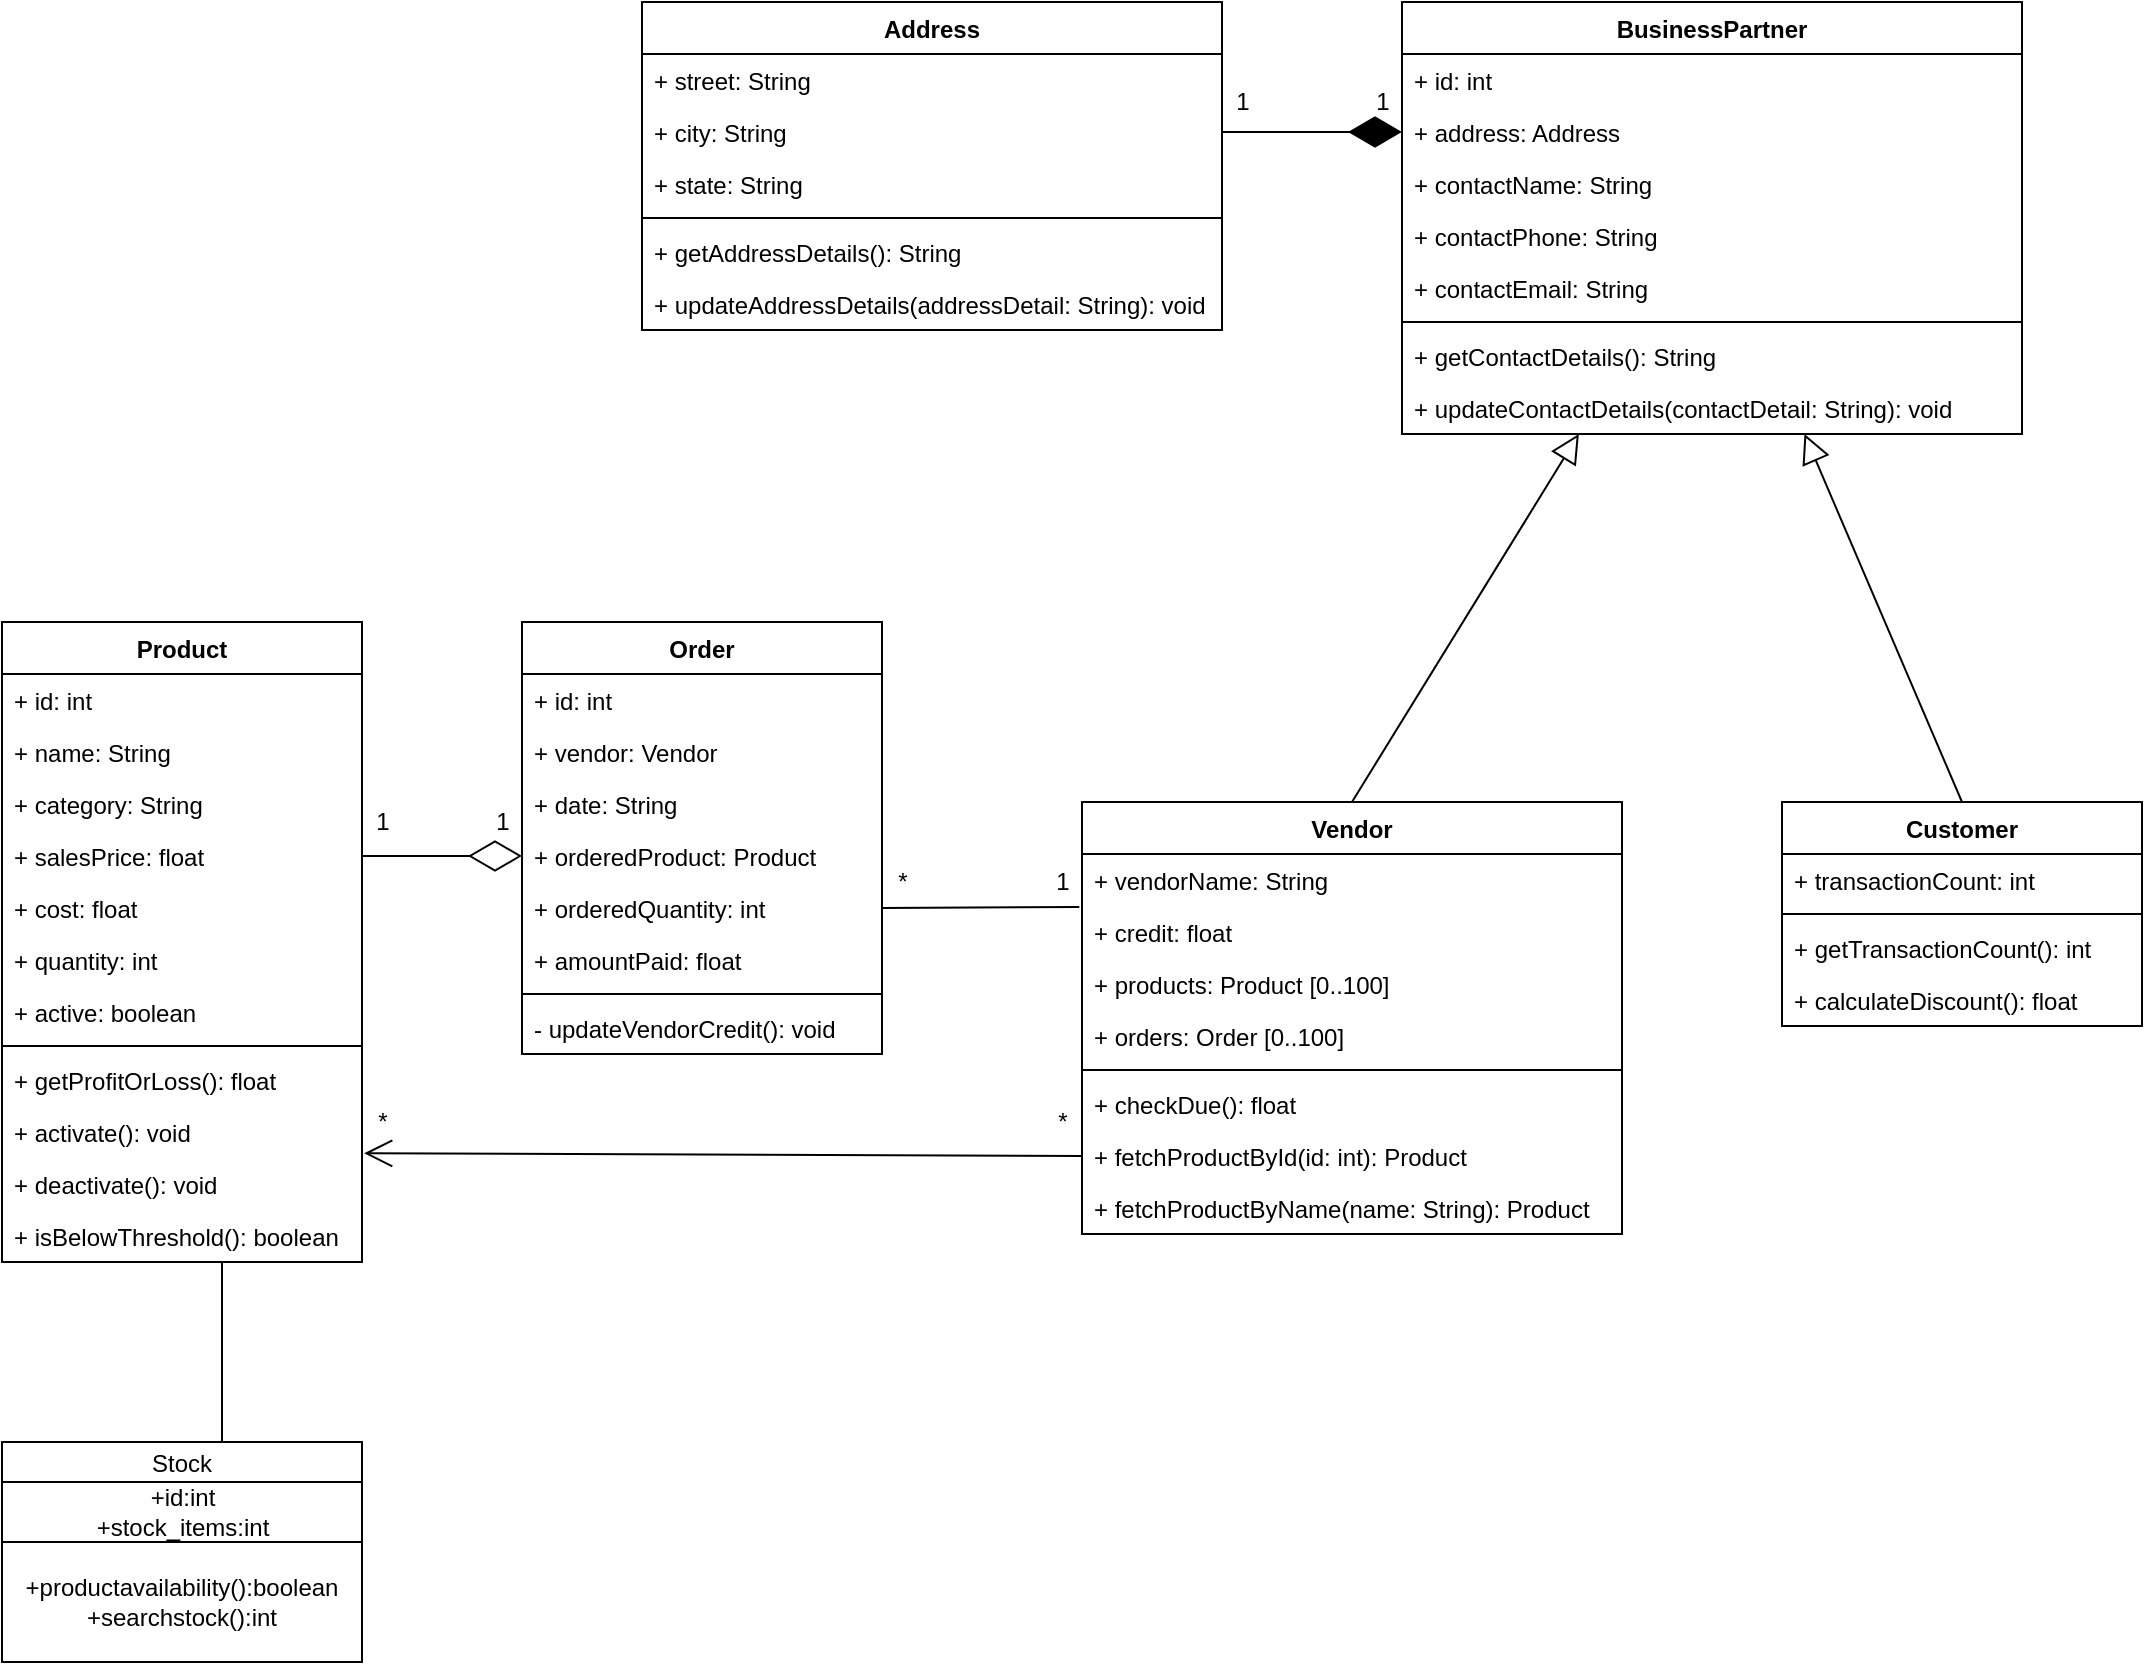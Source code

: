 <mxfile version="15.8.7" type="device"><diagram id="U531J4IuLClMhtPC4fRp" name="Page-1"><mxGraphModel dx="1221" dy="1933" grid="1" gridSize="10" guides="1" tooltips="1" connect="1" arrows="1" fold="1" page="1" pageScale="1" pageWidth="827" pageHeight="1169" math="0" shadow="0"><root><mxCell id="0"/><mxCell id="1" parent="0"/><mxCell id="fbQUe3Yp5nzjCFqMc9XD-2" value="Product" style="swimlane;fontStyle=1;align=center;verticalAlign=top;childLayout=stackLayout;horizontal=1;startSize=26;horizontalStack=0;resizeParent=1;resizeParentMax=0;resizeLast=0;collapsible=1;marginBottom=0;" parent="1" vertex="1"><mxGeometry x="110" y="30" width="180" height="320" as="geometry"><mxRectangle x="200" y="120" width="80" height="26" as="alternateBounds"/></mxGeometry></mxCell><mxCell id="fbQUe3Yp5nzjCFqMc9XD-3" value="+ id: int" style="text;strokeColor=none;fillColor=none;align=left;verticalAlign=top;spacingLeft=4;spacingRight=4;overflow=hidden;rotatable=0;points=[[0,0.5],[1,0.5]];portConstraint=eastwest;" parent="fbQUe3Yp5nzjCFqMc9XD-2" vertex="1"><mxGeometry y="26" width="180" height="26" as="geometry"/></mxCell><mxCell id="fbQUe3Yp5nzjCFqMc9XD-6" value="+ name: String" style="text;strokeColor=none;fillColor=none;align=left;verticalAlign=top;spacingLeft=4;spacingRight=4;overflow=hidden;rotatable=0;points=[[0,0.5],[1,0.5]];portConstraint=eastwest;" parent="fbQUe3Yp5nzjCFqMc9XD-2" vertex="1"><mxGeometry y="52" width="180" height="26" as="geometry"/></mxCell><mxCell id="fbQUe3Yp5nzjCFqMc9XD-7" value="+ category: String" style="text;strokeColor=none;fillColor=none;align=left;verticalAlign=top;spacingLeft=4;spacingRight=4;overflow=hidden;rotatable=0;points=[[0,0.5],[1,0.5]];portConstraint=eastwest;" parent="fbQUe3Yp5nzjCFqMc9XD-2" vertex="1"><mxGeometry y="78" width="180" height="26" as="geometry"/></mxCell><mxCell id="fbQUe3Yp5nzjCFqMc9XD-8" value="+ salesPrice: float" style="text;strokeColor=none;fillColor=none;align=left;verticalAlign=top;spacingLeft=4;spacingRight=4;overflow=hidden;rotatable=0;points=[[0,0.5],[1,0.5]];portConstraint=eastwest;" parent="fbQUe3Yp5nzjCFqMc9XD-2" vertex="1"><mxGeometry y="104" width="180" height="26" as="geometry"/></mxCell><mxCell id="fbQUe3Yp5nzjCFqMc9XD-9" value="+ cost: float" style="text;strokeColor=none;fillColor=none;align=left;verticalAlign=top;spacingLeft=4;spacingRight=4;overflow=hidden;rotatable=0;points=[[0,0.5],[1,0.5]];portConstraint=eastwest;" parent="fbQUe3Yp5nzjCFqMc9XD-2" vertex="1"><mxGeometry y="130" width="180" height="26" as="geometry"/></mxCell><mxCell id="fbQUe3Yp5nzjCFqMc9XD-10" value="+ quantity: int" style="text;strokeColor=none;fillColor=none;align=left;verticalAlign=top;spacingLeft=4;spacingRight=4;overflow=hidden;rotatable=0;points=[[0,0.5],[1,0.5]];portConstraint=eastwest;" parent="fbQUe3Yp5nzjCFqMc9XD-2" vertex="1"><mxGeometry y="156" width="180" height="26" as="geometry"/></mxCell><mxCell id="fbQUe3Yp5nzjCFqMc9XD-11" value="+ active: boolean" style="text;strokeColor=none;fillColor=none;align=left;verticalAlign=top;spacingLeft=4;spacingRight=4;overflow=hidden;rotatable=0;points=[[0,0.5],[1,0.5]];portConstraint=eastwest;" parent="fbQUe3Yp5nzjCFqMc9XD-2" vertex="1"><mxGeometry y="182" width="180" height="26" as="geometry"/></mxCell><mxCell id="fbQUe3Yp5nzjCFqMc9XD-4" value="" style="line;strokeWidth=1;fillColor=none;align=left;verticalAlign=middle;spacingTop=-1;spacingLeft=3;spacingRight=3;rotatable=0;labelPosition=right;points=[];portConstraint=eastwest;" parent="fbQUe3Yp5nzjCFqMc9XD-2" vertex="1"><mxGeometry y="208" width="180" height="8" as="geometry"/></mxCell><mxCell id="fbQUe3Yp5nzjCFqMc9XD-5" value="+ getProfitOrLoss(): float" style="text;strokeColor=none;fillColor=none;align=left;verticalAlign=top;spacingLeft=4;spacingRight=4;overflow=hidden;rotatable=0;points=[[0,0.5],[1,0.5]];portConstraint=eastwest;" parent="fbQUe3Yp5nzjCFqMc9XD-2" vertex="1"><mxGeometry y="216" width="180" height="26" as="geometry"/></mxCell><mxCell id="fbQUe3Yp5nzjCFqMc9XD-12" value="+ activate(): void" style="text;strokeColor=none;fillColor=none;align=left;verticalAlign=top;spacingLeft=4;spacingRight=4;overflow=hidden;rotatable=0;points=[[0,0.5],[1,0.5]];portConstraint=eastwest;" parent="fbQUe3Yp5nzjCFqMc9XD-2" vertex="1"><mxGeometry y="242" width="180" height="26" as="geometry"/></mxCell><mxCell id="fbQUe3Yp5nzjCFqMc9XD-13" value="+ deactivate(): void" style="text;strokeColor=none;fillColor=none;align=left;verticalAlign=top;spacingLeft=4;spacingRight=4;overflow=hidden;rotatable=0;points=[[0,0.5],[1,0.5]];portConstraint=eastwest;" parent="fbQUe3Yp5nzjCFqMc9XD-2" vertex="1"><mxGeometry y="268" width="180" height="26" as="geometry"/></mxCell><mxCell id="fbQUe3Yp5nzjCFqMc9XD-14" value="+ isBelowThreshold(): boolean" style="text;strokeColor=none;fillColor=none;align=left;verticalAlign=top;spacingLeft=4;spacingRight=4;overflow=hidden;rotatable=0;points=[[0,0.5],[1,0.5]];portConstraint=eastwest;" parent="fbQUe3Yp5nzjCFqMc9XD-2" vertex="1"><mxGeometry y="294" width="180" height="26" as="geometry"/></mxCell><mxCell id="C2fPwORqapMJ2270VnLa-13" value="" style="endArrow=open;endFill=1;endSize=12;html=1;exitX=0;exitY=0.5;exitDx=0;exitDy=0;entryX=1.006;entryY=-0.09;entryDx=0;entryDy=0;entryPerimeter=0;" parent="1" source="fbQUe3Yp5nzjCFqMc9XD-65" target="fbQUe3Yp5nzjCFqMc9XD-13" edge="1"><mxGeometry width="160" relative="1" as="geometry"><mxPoint x="360" y="390" as="sourcePoint"/><mxPoint x="272" y="297" as="targetPoint"/></mxGeometry></mxCell><mxCell id="C2fPwORqapMJ2270VnLa-14" value="" style="edgeStyle=elbowEdgeStyle;html=1;endArrow=none;elbow=vertical;exitX=1;exitY=0.5;exitDx=0;exitDy=0;entryX=-0.005;entryY=0.013;entryDx=0;entryDy=0;entryPerimeter=0;" parent="1" source="fbQUe3Yp5nzjCFqMc9XD-20" target="fbQUe3Yp5nzjCFqMc9XD-63" edge="1"><mxGeometry width="160" relative="1" as="geometry"><mxPoint x="400" y="450" as="sourcePoint"/><mxPoint x="610.0" y="159" as="targetPoint"/></mxGeometry></mxCell><mxCell id="C2fPwORqapMJ2270VnLa-15" value="1" style="text;html=1;align=center;verticalAlign=middle;resizable=0;points=[];autosize=1;" parent="1" vertex="1"><mxGeometry x="290" y="120" width="20" height="20" as="geometry"/></mxCell><mxCell id="C2fPwORqapMJ2270VnLa-16" value="1" style="text;html=1;align=center;verticalAlign=middle;resizable=0;points=[];autosize=1;" parent="1" vertex="1"><mxGeometry x="350" y="120" width="20" height="20" as="geometry"/></mxCell><mxCell id="C2fPwORqapMJ2270VnLa-17" value="*" style="text;html=1;align=center;verticalAlign=middle;resizable=0;points=[];autosize=1;" parent="1" vertex="1"><mxGeometry x="290" y="270" width="20" height="20" as="geometry"/></mxCell><mxCell id="C2fPwORqapMJ2270VnLa-18" value="*" style="text;html=1;align=center;verticalAlign=middle;resizable=0;points=[];autosize=1;" parent="1" vertex="1"><mxGeometry x="630" y="270" width="20" height="20" as="geometry"/></mxCell><mxCell id="C2fPwORqapMJ2270VnLa-19" value="*" style="text;html=1;align=center;verticalAlign=middle;resizable=0;points=[];autosize=1;" parent="1" vertex="1"><mxGeometry x="550" y="150" width="20" height="20" as="geometry"/></mxCell><mxCell id="C2fPwORqapMJ2270VnLa-20" value="1" style="text;html=1;align=center;verticalAlign=middle;resizable=0;points=[];autosize=1;" parent="1" vertex="1"><mxGeometry x="630" y="150" width="20" height="20" as="geometry"/></mxCell><mxCell id="fbQUe3Yp5nzjCFqMc9XD-28" value="Customer" style="swimlane;fontStyle=1;align=center;verticalAlign=top;childLayout=stackLayout;horizontal=1;startSize=26;horizontalStack=0;resizeParent=1;resizeParentMax=0;resizeLast=0;collapsible=1;marginBottom=0;" parent="1" vertex="1"><mxGeometry x="1000" y="120" width="180" height="112" as="geometry"><mxRectangle x="200" y="120" width="80" height="26" as="alternateBounds"/></mxGeometry></mxCell><mxCell id="fbQUe3Yp5nzjCFqMc9XD-44" value="+ transactionCount: int" style="text;strokeColor=none;fillColor=none;align=left;verticalAlign=top;spacingLeft=4;spacingRight=4;overflow=hidden;rotatable=0;points=[[0,0.5],[1,0.5]];portConstraint=eastwest;" parent="fbQUe3Yp5nzjCFqMc9XD-28" vertex="1"><mxGeometry y="26" width="180" height="26" as="geometry"/></mxCell><mxCell id="fbQUe3Yp5nzjCFqMc9XD-36" value="" style="line;strokeWidth=1;fillColor=none;align=left;verticalAlign=middle;spacingTop=-1;spacingLeft=3;spacingRight=3;rotatable=0;labelPosition=right;points=[];portConstraint=eastwest;" parent="fbQUe3Yp5nzjCFqMc9XD-28" vertex="1"><mxGeometry y="52" width="180" height="8" as="geometry"/></mxCell><mxCell id="fbQUe3Yp5nzjCFqMc9XD-45" value="+ getTransactionCount(): int" style="text;strokeColor=none;fillColor=none;align=left;verticalAlign=top;spacingLeft=4;spacingRight=4;overflow=hidden;rotatable=0;points=[[0,0.5],[1,0.5]];portConstraint=eastwest;" parent="fbQUe3Yp5nzjCFqMc9XD-28" vertex="1"><mxGeometry y="60" width="180" height="26" as="geometry"/></mxCell><mxCell id="fbQUe3Yp5nzjCFqMc9XD-46" value="+ calculateDiscount(): float" style="text;strokeColor=none;fillColor=none;align=left;verticalAlign=top;spacingLeft=4;spacingRight=4;overflow=hidden;rotatable=0;points=[[0,0.5],[1,0.5]];portConstraint=eastwest;" parent="fbQUe3Yp5nzjCFqMc9XD-28" vertex="1"><mxGeometry y="86" width="180" height="26" as="geometry"/></mxCell><mxCell id="C2fPwORqapMJ2270VnLa-21" value="BusinessPartner" style="swimlane;fontStyle=1;align=center;verticalAlign=top;childLayout=stackLayout;horizontal=1;startSize=26;horizontalStack=0;resizeParent=1;resizeParentMax=0;resizeLast=0;collapsible=1;marginBottom=0;" parent="1" vertex="1"><mxGeometry x="810" y="-280" width="310" height="216" as="geometry"><mxRectangle x="200" y="120" width="80" height="26" as="alternateBounds"/></mxGeometry></mxCell><mxCell id="C2fPwORqapMJ2270VnLa-22" value="+ id: int" style="text;strokeColor=none;fillColor=none;align=left;verticalAlign=top;spacingLeft=4;spacingRight=4;overflow=hidden;rotatable=0;points=[[0,0.5],[1,0.5]];portConstraint=eastwest;" parent="C2fPwORqapMJ2270VnLa-21" vertex="1"><mxGeometry y="26" width="310" height="26" as="geometry"/></mxCell><mxCell id="C2fPwORqapMJ2270VnLa-60" value="+ address: Address" style="text;strokeColor=none;fillColor=none;align=left;verticalAlign=top;spacingLeft=4;spacingRight=4;overflow=hidden;rotatable=0;points=[[0,0.5],[1,0.5]];portConstraint=eastwest;" parent="C2fPwORqapMJ2270VnLa-21" vertex="1"><mxGeometry y="52" width="310" height="26" as="geometry"/></mxCell><mxCell id="C2fPwORqapMJ2270VnLa-23" value="+ contactName: String" style="text;strokeColor=none;fillColor=none;align=left;verticalAlign=top;spacingLeft=4;spacingRight=4;overflow=hidden;rotatable=0;points=[[0,0.5],[1,0.5]];portConstraint=eastwest;" parent="C2fPwORqapMJ2270VnLa-21" vertex="1"><mxGeometry y="78" width="310" height="26" as="geometry"/></mxCell><mxCell id="C2fPwORqapMJ2270VnLa-24" value="+ contactPhone: String" style="text;strokeColor=none;fillColor=none;align=left;verticalAlign=top;spacingLeft=4;spacingRight=4;overflow=hidden;rotatable=0;points=[[0,0.5],[1,0.5]];portConstraint=eastwest;" parent="C2fPwORqapMJ2270VnLa-21" vertex="1"><mxGeometry y="104" width="310" height="26" as="geometry"/></mxCell><mxCell id="C2fPwORqapMJ2270VnLa-25" value="+ contactEmail: String" style="text;strokeColor=none;fillColor=none;align=left;verticalAlign=top;spacingLeft=4;spacingRight=4;overflow=hidden;rotatable=0;points=[[0,0.5],[1,0.5]];portConstraint=eastwest;" parent="C2fPwORqapMJ2270VnLa-21" vertex="1"><mxGeometry y="130" width="310" height="26" as="geometry"/></mxCell><mxCell id="C2fPwORqapMJ2270VnLa-30" value="" style="line;strokeWidth=1;fillColor=none;align=left;verticalAlign=middle;spacingTop=-1;spacingLeft=3;spacingRight=3;rotatable=0;labelPosition=right;points=[];portConstraint=eastwest;" parent="C2fPwORqapMJ2270VnLa-21" vertex="1"><mxGeometry y="156" width="310" height="8" as="geometry"/></mxCell><mxCell id="C2fPwORqapMJ2270VnLa-31" value="+ getContactDetails(): String" style="text;strokeColor=none;fillColor=none;align=left;verticalAlign=top;spacingLeft=4;spacingRight=4;overflow=hidden;rotatable=0;points=[[0,0.5],[1,0.5]];portConstraint=eastwest;" parent="C2fPwORqapMJ2270VnLa-21" vertex="1"><mxGeometry y="164" width="310" height="26" as="geometry"/></mxCell><mxCell id="C2fPwORqapMJ2270VnLa-33" value="+ updateContactDetails(contactDetail: String): void" style="text;strokeColor=none;fillColor=none;align=left;verticalAlign=top;spacingLeft=4;spacingRight=4;overflow=hidden;rotatable=0;points=[[0,0.5],[1,0.5]];portConstraint=eastwest;" parent="C2fPwORqapMJ2270VnLa-21" vertex="1"><mxGeometry y="190" width="310" height="26" as="geometry"/></mxCell><mxCell id="C2fPwORqapMJ2270VnLa-37" value="" style="edgeStyle=none;html=1;endSize=12;endArrow=block;endFill=0;exitX=0.5;exitY=0;exitDx=0;exitDy=0;" parent="1" source="fbQUe3Yp5nzjCFqMc9XD-47" target="C2fPwORqapMJ2270VnLa-21" edge="1"><mxGeometry width="160" relative="1" as="geometry"><mxPoint x="600" y="-40" as="sourcePoint"/><mxPoint x="760" y="-40" as="targetPoint"/></mxGeometry></mxCell><mxCell id="C2fPwORqapMJ2270VnLa-38" value="" style="edgeStyle=none;html=1;endSize=12;endArrow=block;endFill=0;exitX=0.5;exitY=0;exitDx=0;exitDy=0;" parent="1" source="fbQUe3Yp5nzjCFqMc9XD-28" target="C2fPwORqapMJ2270VnLa-21" edge="1"><mxGeometry width="160" relative="1" as="geometry"><mxPoint x="775" y="130" as="sourcePoint"/><mxPoint x="947.043" y="50" as="targetPoint"/></mxGeometry></mxCell><mxCell id="fbQUe3Yp5nzjCFqMc9XD-47" value="Vendor" style="swimlane;fontStyle=1;align=center;verticalAlign=top;childLayout=stackLayout;horizontal=1;startSize=26;horizontalStack=0;resizeParent=1;resizeParentMax=0;resizeLast=0;collapsible=1;marginBottom=0;" parent="1" vertex="1"><mxGeometry x="650" y="120" width="270" height="216" as="geometry"><mxRectangle x="200" y="120" width="80" height="26" as="alternateBounds"/></mxGeometry></mxCell><mxCell id="fbQUe3Yp5nzjCFqMc9XD-55" value="+ vendorName: String" style="text;strokeColor=none;fillColor=none;align=left;verticalAlign=top;spacingLeft=4;spacingRight=4;overflow=hidden;rotatable=0;points=[[0,0.5],[1,0.5]];portConstraint=eastwest;" parent="fbQUe3Yp5nzjCFqMc9XD-47" vertex="1"><mxGeometry y="26" width="270" height="26" as="geometry"/></mxCell><mxCell id="fbQUe3Yp5nzjCFqMc9XD-63" value="+ credit: float" style="text;strokeColor=none;fillColor=none;align=left;verticalAlign=top;spacingLeft=4;spacingRight=4;overflow=hidden;rotatable=0;points=[[0,0.5],[1,0.5]];portConstraint=eastwest;" parent="fbQUe3Yp5nzjCFqMc9XD-47" vertex="1"><mxGeometry y="52" width="270" height="26" as="geometry"/></mxCell><mxCell id="fbQUe3Yp5nzjCFqMc9XD-64" value="+ products: Product [0..100]" style="text;strokeColor=none;fillColor=none;align=left;verticalAlign=top;spacingLeft=4;spacingRight=4;overflow=hidden;rotatable=0;points=[[0,0.5],[1,0.5]];portConstraint=eastwest;" parent="fbQUe3Yp5nzjCFqMc9XD-47" vertex="1"><mxGeometry y="78" width="270" height="26" as="geometry"/></mxCell><mxCell id="C2fPwORqapMJ2270VnLa-12" value="+ orders: Order [0..100]" style="text;strokeColor=none;fillColor=none;align=left;verticalAlign=top;spacingLeft=4;spacingRight=4;overflow=hidden;rotatable=0;points=[[0,0.5],[1,0.5]];portConstraint=eastwest;" parent="fbQUe3Yp5nzjCFqMc9XD-47" vertex="1"><mxGeometry y="104" width="270" height="26" as="geometry"/></mxCell><mxCell id="fbQUe3Yp5nzjCFqMc9XD-56" value="" style="line;strokeWidth=1;fillColor=none;align=left;verticalAlign=middle;spacingTop=-1;spacingLeft=3;spacingRight=3;rotatable=0;labelPosition=right;points=[];portConstraint=eastwest;" parent="fbQUe3Yp5nzjCFqMc9XD-47" vertex="1"><mxGeometry y="130" width="270" height="8" as="geometry"/></mxCell><mxCell id="fbQUe3Yp5nzjCFqMc9XD-61" value="+ checkDue(): float" style="text;strokeColor=none;fillColor=none;align=left;verticalAlign=top;spacingLeft=4;spacingRight=4;overflow=hidden;rotatable=0;points=[[0,0.5],[1,0.5]];portConstraint=eastwest;" parent="fbQUe3Yp5nzjCFqMc9XD-47" vertex="1"><mxGeometry y="138" width="270" height="26" as="geometry"/></mxCell><mxCell id="fbQUe3Yp5nzjCFqMc9XD-65" value="+ fetchProductById(id: int): Product" style="text;strokeColor=none;fillColor=none;align=left;verticalAlign=top;spacingLeft=4;spacingRight=4;overflow=hidden;rotatable=0;points=[[0,0.5],[1,0.5]];portConstraint=eastwest;" parent="fbQUe3Yp5nzjCFqMc9XD-47" vertex="1"><mxGeometry y="164" width="270" height="26" as="geometry"/></mxCell><mxCell id="fbQUe3Yp5nzjCFqMc9XD-66" value="+ fetchProductByName(name: String): Product" style="text;strokeColor=none;fillColor=none;align=left;verticalAlign=top;spacingLeft=4;spacingRight=4;overflow=hidden;rotatable=0;points=[[0,0.5],[1,0.5]];portConstraint=eastwest;" parent="fbQUe3Yp5nzjCFqMc9XD-47" vertex="1"><mxGeometry y="190" width="270" height="26" as="geometry"/></mxCell><mxCell id="C2fPwORqapMJ2270VnLa-52" value="Address" style="swimlane;fontStyle=1;align=center;verticalAlign=top;childLayout=stackLayout;horizontal=1;startSize=26;horizontalStack=0;resizeParent=1;resizeParentMax=0;resizeLast=0;collapsible=1;marginBottom=0;" parent="1" vertex="1"><mxGeometry x="430" y="-280" width="290" height="164" as="geometry"><mxRectangle x="200" y="120" width="80" height="26" as="alternateBounds"/></mxGeometry></mxCell><mxCell id="C2fPwORqapMJ2270VnLa-26" value="+ street: String" style="text;strokeColor=none;fillColor=none;align=left;verticalAlign=top;spacingLeft=4;spacingRight=4;overflow=hidden;rotatable=0;points=[[0,0.5],[1,0.5]];portConstraint=eastwest;" parent="C2fPwORqapMJ2270VnLa-52" vertex="1"><mxGeometry y="26" width="290" height="26" as="geometry"/></mxCell><mxCell id="C2fPwORqapMJ2270VnLa-27" value="+ city: String" style="text;strokeColor=none;fillColor=none;align=left;verticalAlign=top;spacingLeft=4;spacingRight=4;overflow=hidden;rotatable=0;points=[[0,0.5],[1,0.5]];portConstraint=eastwest;" parent="C2fPwORqapMJ2270VnLa-52" vertex="1"><mxGeometry y="52" width="290" height="26" as="geometry"/></mxCell><mxCell id="C2fPwORqapMJ2270VnLa-28" value="+ state: String" style="text;strokeColor=none;fillColor=none;align=left;verticalAlign=top;spacingLeft=4;spacingRight=4;overflow=hidden;rotatable=0;points=[[0,0.5],[1,0.5]];portConstraint=eastwest;" parent="C2fPwORqapMJ2270VnLa-52" vertex="1"><mxGeometry y="78" width="290" height="26" as="geometry"/></mxCell><mxCell id="C2fPwORqapMJ2270VnLa-54" value="" style="line;strokeWidth=1;fillColor=none;align=left;verticalAlign=middle;spacingTop=-1;spacingLeft=3;spacingRight=3;rotatable=0;labelPosition=right;points=[];portConstraint=eastwest;" parent="C2fPwORqapMJ2270VnLa-52" vertex="1"><mxGeometry y="104" width="290" height="8" as="geometry"/></mxCell><mxCell id="C2fPwORqapMJ2270VnLa-32" value="+ getAddressDetails(): String" style="text;strokeColor=none;fillColor=none;align=left;verticalAlign=top;spacingLeft=4;spacingRight=4;overflow=hidden;rotatable=0;points=[[0,0.5],[1,0.5]];portConstraint=eastwest;" parent="C2fPwORqapMJ2270VnLa-52" vertex="1"><mxGeometry y="112" width="290" height="26" as="geometry"/></mxCell><mxCell id="C2fPwORqapMJ2270VnLa-34" value="+ updateAddressDetails(addressDetail: String): void" style="text;strokeColor=none;fillColor=none;align=left;verticalAlign=top;spacingLeft=4;spacingRight=4;overflow=hidden;rotatable=0;points=[[0,0.5],[1,0.5]];portConstraint=eastwest;" parent="C2fPwORqapMJ2270VnLa-52" vertex="1"><mxGeometry y="138" width="290" height="26" as="geometry"/></mxCell><mxCell id="C2fPwORqapMJ2270VnLa-57" value="" style="endArrow=diamondThin;endFill=1;endSize=24;html=1;exitX=1;exitY=0.5;exitDx=0;exitDy=0;entryX=0;entryY=0.5;entryDx=0;entryDy=0;" parent="1" source="C2fPwORqapMJ2270VnLa-27" target="C2fPwORqapMJ2270VnLa-60" edge="1"><mxGeometry width="160" relative="1" as="geometry"><mxPoint x="560" y="-50" as="sourcePoint"/><mxPoint x="720" y="-50" as="targetPoint"/></mxGeometry></mxCell><mxCell id="C2fPwORqapMJ2270VnLa-58" value="1" style="text;html=1;align=center;verticalAlign=middle;resizable=0;points=[];autosize=1;" parent="1" vertex="1"><mxGeometry x="720" y="-240" width="20" height="20" as="geometry"/></mxCell><mxCell id="C2fPwORqapMJ2270VnLa-59" value="1" style="text;html=1;align=center;verticalAlign=middle;resizable=0;points=[];autosize=1;" parent="1" vertex="1"><mxGeometry x="790" y="-240" width="20" height="20" as="geometry"/></mxCell><mxCell id="fbQUe3Yp5nzjCFqMc9XD-15" value="Order" style="swimlane;fontStyle=1;align=center;verticalAlign=top;childLayout=stackLayout;horizontal=1;startSize=26;horizontalStack=0;resizeParent=1;resizeParentMax=0;resizeLast=0;collapsible=1;marginBottom=0;" parent="1" vertex="1"><mxGeometry x="370" y="30" width="180" height="216" as="geometry"><mxRectangle x="200" y="120" width="80" height="26" as="alternateBounds"/></mxGeometry></mxCell><mxCell id="fbQUe3Yp5nzjCFqMc9XD-16" value="+ id: int" style="text;strokeColor=none;fillColor=none;align=left;verticalAlign=top;spacingLeft=4;spacingRight=4;overflow=hidden;rotatable=0;points=[[0,0.5],[1,0.5]];portConstraint=eastwest;" parent="fbQUe3Yp5nzjCFqMc9XD-15" vertex="1"><mxGeometry y="26" width="180" height="26" as="geometry"/></mxCell><mxCell id="fbQUe3Yp5nzjCFqMc9XD-17" value="+ vendor: Vendor" style="text;strokeColor=none;fillColor=none;align=left;verticalAlign=top;spacingLeft=4;spacingRight=4;overflow=hidden;rotatable=0;points=[[0,0.5],[1,0.5]];portConstraint=eastwest;" parent="fbQUe3Yp5nzjCFqMc9XD-15" vertex="1"><mxGeometry y="52" width="180" height="26" as="geometry"/></mxCell><mxCell id="fbQUe3Yp5nzjCFqMc9XD-18" value="+ date: String" style="text;strokeColor=none;fillColor=none;align=left;verticalAlign=top;spacingLeft=4;spacingRight=4;overflow=hidden;rotatable=0;points=[[0,0.5],[1,0.5]];portConstraint=eastwest;" parent="fbQUe3Yp5nzjCFqMc9XD-15" vertex="1"><mxGeometry y="78" width="180" height="26" as="geometry"/></mxCell><mxCell id="fbQUe3Yp5nzjCFqMc9XD-19" value="+ orderedProduct: Product" style="text;strokeColor=none;fillColor=none;align=left;verticalAlign=top;spacingLeft=4;spacingRight=4;overflow=hidden;rotatable=0;points=[[0,0.5],[1,0.5]];portConstraint=eastwest;" parent="fbQUe3Yp5nzjCFqMc9XD-15" vertex="1"><mxGeometry y="104" width="180" height="26" as="geometry"/></mxCell><mxCell id="fbQUe3Yp5nzjCFqMc9XD-20" value="+ orderedQuantity: int" style="text;strokeColor=none;fillColor=none;align=left;verticalAlign=top;spacingLeft=4;spacingRight=4;overflow=hidden;rotatable=0;points=[[0,0.5],[1,0.5]];portConstraint=eastwest;" parent="fbQUe3Yp5nzjCFqMc9XD-15" vertex="1"><mxGeometry y="130" width="180" height="26" as="geometry"/></mxCell><mxCell id="fbQUe3Yp5nzjCFqMc9XD-21" value="+ amountPaid: float" style="text;strokeColor=none;fillColor=none;align=left;verticalAlign=top;spacingLeft=4;spacingRight=4;overflow=hidden;rotatable=0;points=[[0,0.5],[1,0.5]];portConstraint=eastwest;" parent="fbQUe3Yp5nzjCFqMc9XD-15" vertex="1"><mxGeometry y="156" width="180" height="26" as="geometry"/></mxCell><mxCell id="fbQUe3Yp5nzjCFqMc9XD-23" value="" style="line;strokeWidth=1;fillColor=none;align=left;verticalAlign=middle;spacingTop=-1;spacingLeft=3;spacingRight=3;rotatable=0;labelPosition=right;points=[];portConstraint=eastwest;" parent="fbQUe3Yp5nzjCFqMc9XD-15" vertex="1"><mxGeometry y="182" width="180" height="8" as="geometry"/></mxCell><mxCell id="fbQUe3Yp5nzjCFqMc9XD-24" value="- updateVendorCredit(): void" style="text;strokeColor=none;fillColor=none;align=left;verticalAlign=top;spacingLeft=4;spacingRight=4;overflow=hidden;rotatable=0;points=[[0,0.5],[1,0.5]];portConstraint=eastwest;" parent="fbQUe3Yp5nzjCFqMc9XD-15" vertex="1"><mxGeometry y="190" width="180" height="26" as="geometry"/></mxCell><mxCell id="C2fPwORqapMJ2270VnLa-61" value="" style="endArrow=diamondThin;endFill=0;endSize=24;html=1;exitX=1;exitY=0.5;exitDx=0;exitDy=0;entryX=0;entryY=0.5;entryDx=0;entryDy=0;" parent="1" source="fbQUe3Yp5nzjCFqMc9XD-8" target="fbQUe3Yp5nzjCFqMc9XD-19" edge="1"><mxGeometry width="160" relative="1" as="geometry"><mxPoint x="390" y="330" as="sourcePoint"/><mxPoint x="550" y="330" as="targetPoint"/></mxGeometry></mxCell><mxCell id="xtG3JOBMldIH_tIozKVj-2" value="" style="endArrow=none;html=1;rounded=0;" edge="1" parent="1"><mxGeometry width="50" height="50" relative="1" as="geometry"><mxPoint x="220" y="440" as="sourcePoint"/><mxPoint x="220" y="350" as="targetPoint"/></mxGeometry></mxCell><mxCell id="xtG3JOBMldIH_tIozKVj-5" value="Stock" style="swimlane;fontStyle=0;childLayout=stackLayout;horizontal=1;startSize=20;fillColor=none;horizontalStack=0;resizeParent=1;resizeParentMax=0;resizeLast=0;collapsible=1;marginBottom=0;" vertex="1" parent="1"><mxGeometry x="110" y="440" width="180" height="50" as="geometry"/></mxCell><mxCell id="xtG3JOBMldIH_tIozKVj-14" value="+id:int&lt;br&gt;+stock_items:int" style="text;html=1;align=center;verticalAlign=middle;resizable=0;points=[];autosize=1;strokeColor=none;fillColor=none;" vertex="1" parent="xtG3JOBMldIH_tIozKVj-5"><mxGeometry y="20" width="180" height="30" as="geometry"/></mxCell><mxCell id="xtG3JOBMldIH_tIozKVj-21" value="+productavailability():boolean&lt;br&gt;+searchstock():int&lt;br&gt;" style="rounded=0;whiteSpace=wrap;html=1;" vertex="1" parent="1"><mxGeometry x="110" y="490" width="180" height="60" as="geometry"/></mxCell></root></mxGraphModel></diagram></mxfile>